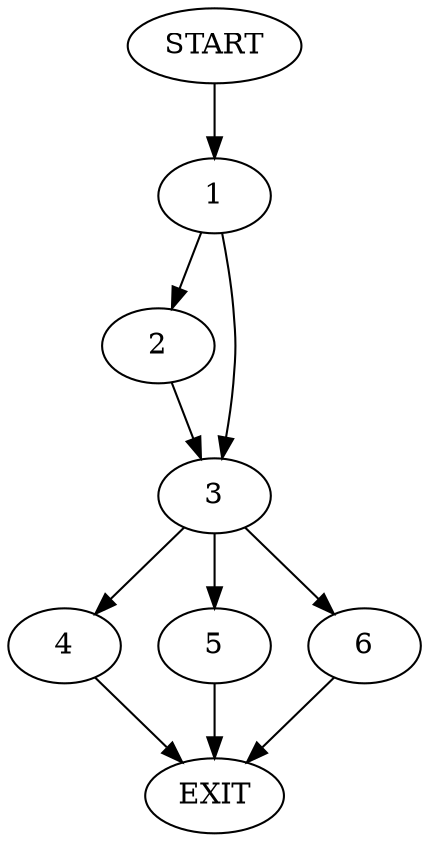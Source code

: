 digraph {
0 [label="START"]
7 [label="EXIT"]
0 -> 1
1 -> 2
1 -> 3
2 -> 3
3 -> 4
3 -> 5
3 -> 6
6 -> 7
4 -> 7
5 -> 7
}
